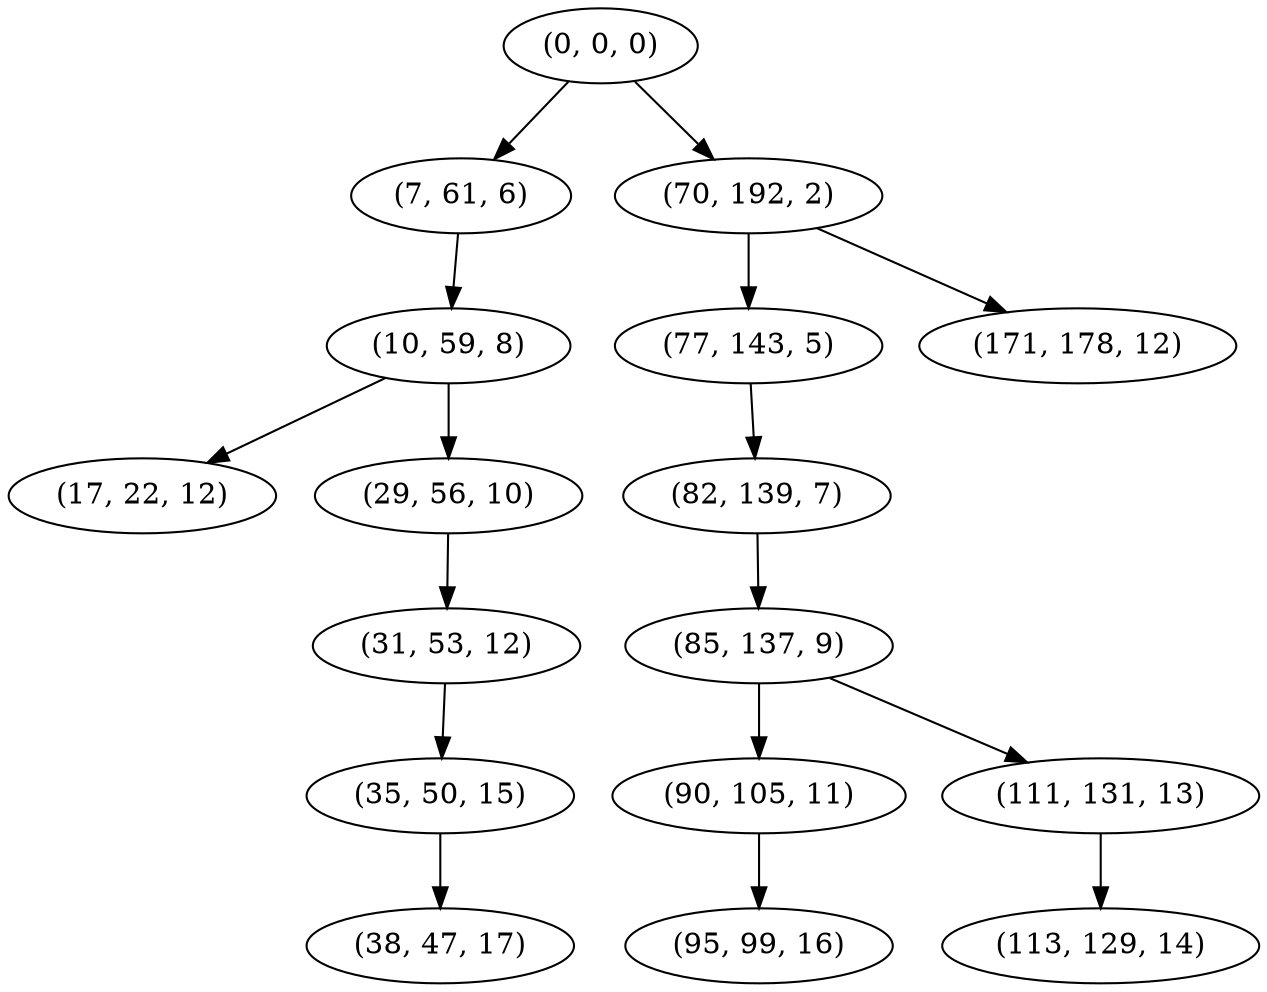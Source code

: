digraph tree {
    "(0, 0, 0)";
    "(7, 61, 6)";
    "(10, 59, 8)";
    "(17, 22, 12)";
    "(29, 56, 10)";
    "(31, 53, 12)";
    "(35, 50, 15)";
    "(38, 47, 17)";
    "(70, 192, 2)";
    "(77, 143, 5)";
    "(82, 139, 7)";
    "(85, 137, 9)";
    "(90, 105, 11)";
    "(95, 99, 16)";
    "(111, 131, 13)";
    "(113, 129, 14)";
    "(171, 178, 12)";
    "(0, 0, 0)" -> "(7, 61, 6)";
    "(0, 0, 0)" -> "(70, 192, 2)";
    "(7, 61, 6)" -> "(10, 59, 8)";
    "(10, 59, 8)" -> "(17, 22, 12)";
    "(10, 59, 8)" -> "(29, 56, 10)";
    "(29, 56, 10)" -> "(31, 53, 12)";
    "(31, 53, 12)" -> "(35, 50, 15)";
    "(35, 50, 15)" -> "(38, 47, 17)";
    "(70, 192, 2)" -> "(77, 143, 5)";
    "(70, 192, 2)" -> "(171, 178, 12)";
    "(77, 143, 5)" -> "(82, 139, 7)";
    "(82, 139, 7)" -> "(85, 137, 9)";
    "(85, 137, 9)" -> "(90, 105, 11)";
    "(85, 137, 9)" -> "(111, 131, 13)";
    "(90, 105, 11)" -> "(95, 99, 16)";
    "(111, 131, 13)" -> "(113, 129, 14)";
}
